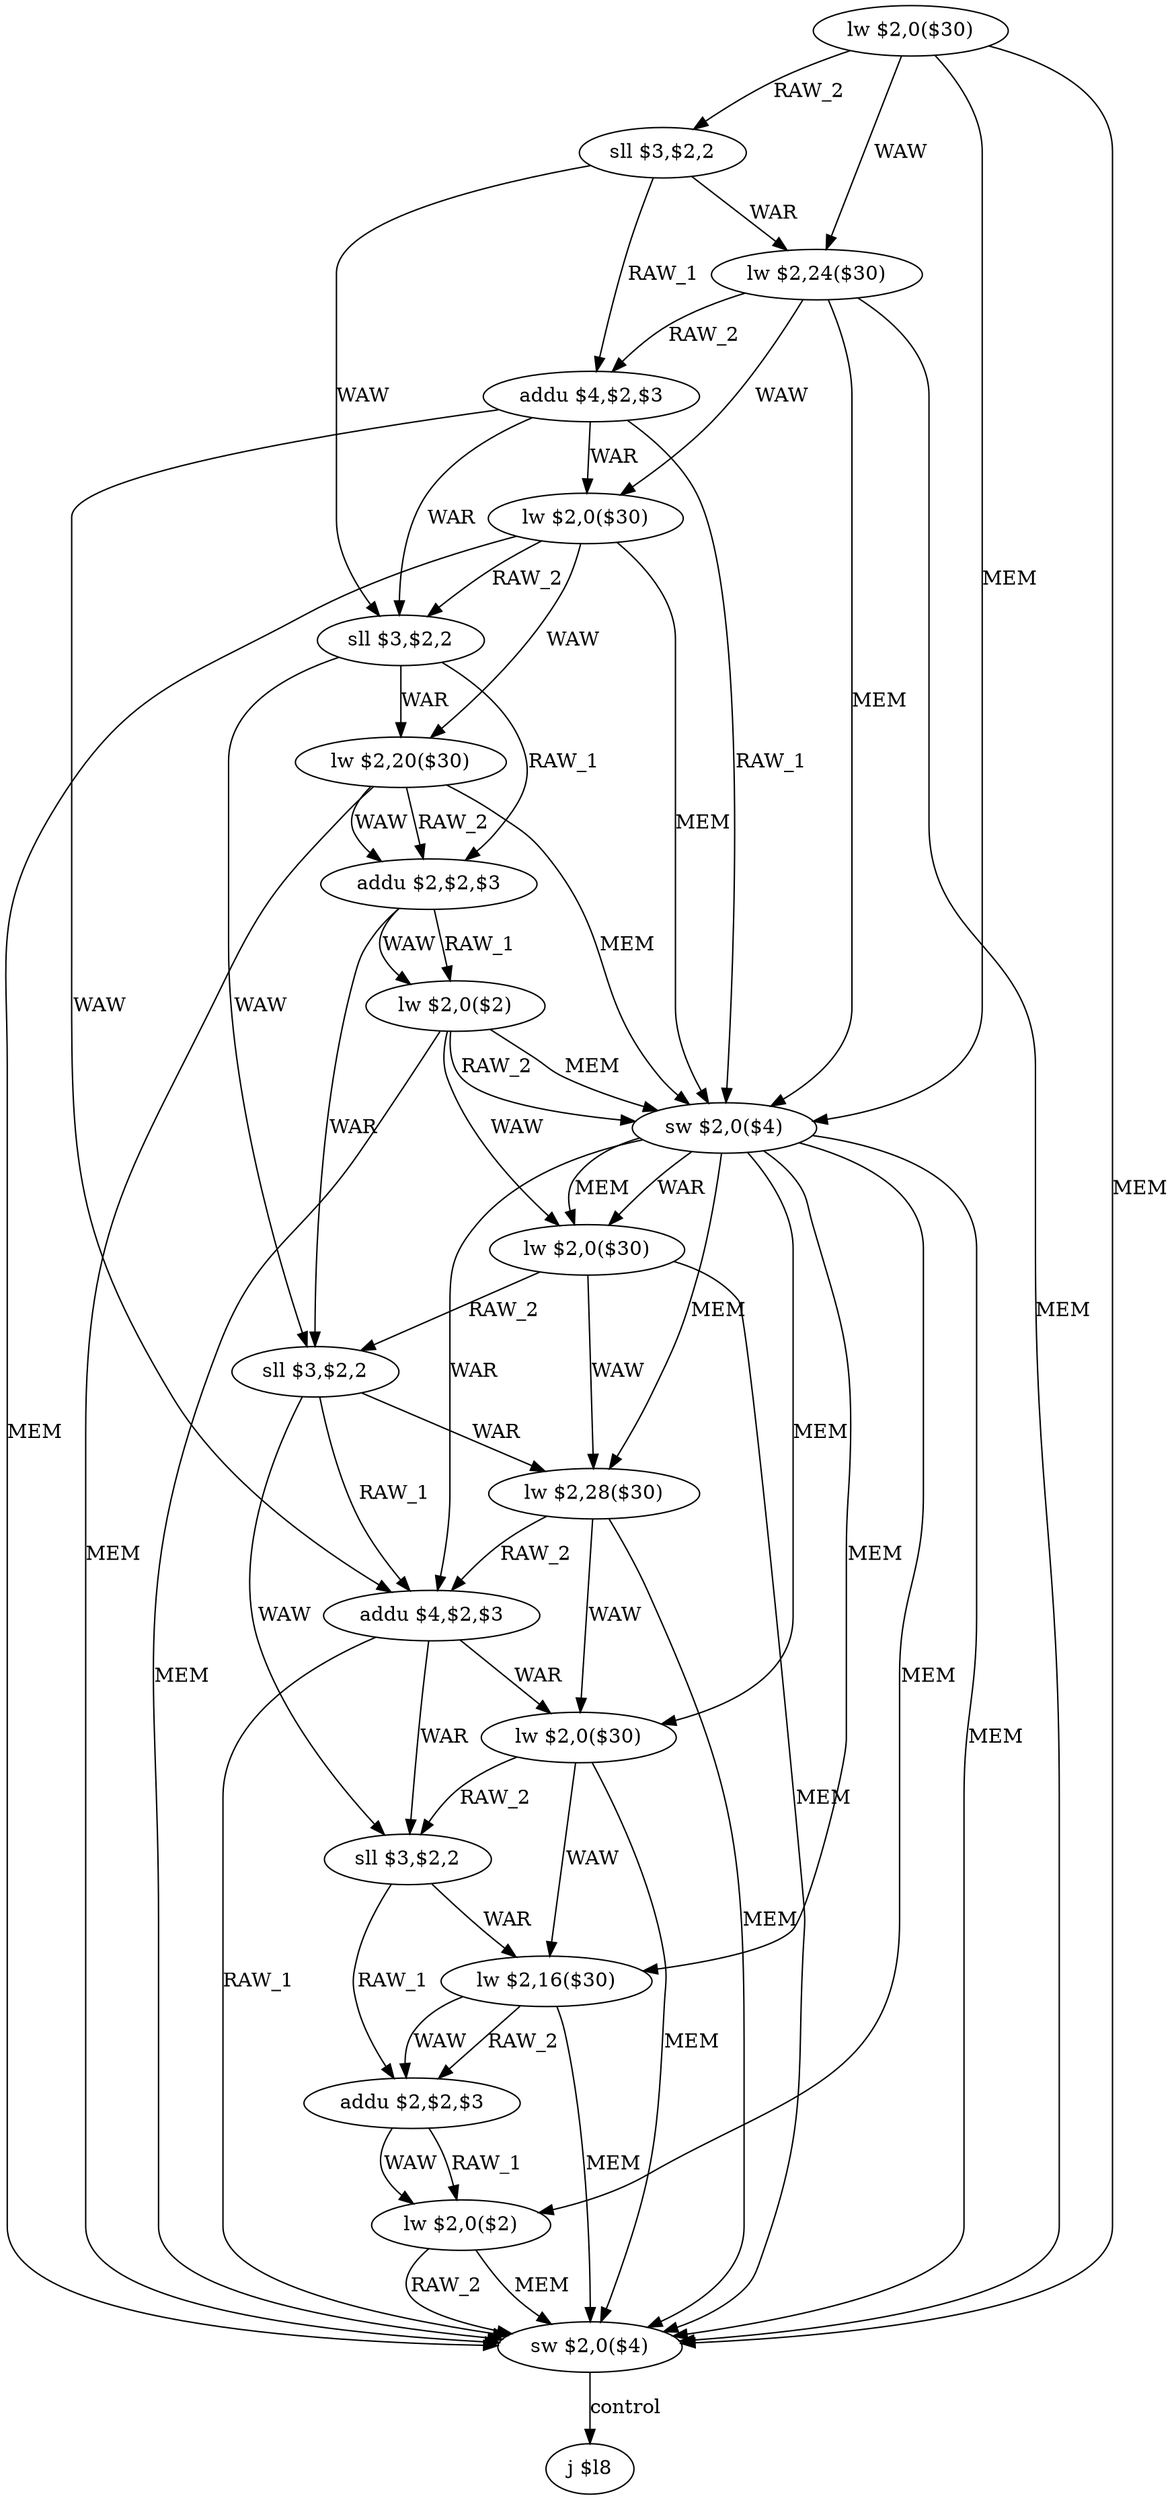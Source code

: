 digraph G1 {
node [shape = ellipse];
i0 [label = "lw $2,0($30)"] ;
i0 ->  i1 [label= "RAW_2"];
i0 ->  i2 [label= "WAW"];
i0 ->  i9 [label= "MEM"];
i0 ->  i19 [label= "MEM"];
i1 [label = "sll $3,$2,2"] ;
i1 ->  i2 [label= "WAR"];
i1 ->  i3 [label= "RAW_1"];
i1 ->  i5 [label= "WAW"];
i2 [label = "lw $2,24($30)"] ;
i2 ->  i3 [label= "RAW_2"];
i2 ->  i4 [label= "WAW"];
i2 ->  i9 [label= "MEM"];
i2 ->  i19 [label= "MEM"];
i3 [label = "addu $4,$2,$3"] ;
i3 ->  i4 [label= "WAR"];
i3 ->  i5 [label= "WAR"];
i3 ->  i9 [label= "RAW_1"];
i3 ->  i13 [label= "WAW"];
i4 [label = "lw $2,0($30)"] ;
i4 ->  i5 [label= "RAW_2"];
i4 ->  i6 [label= "WAW"];
i4 ->  i9 [label= "MEM"];
i4 ->  i19 [label= "MEM"];
i5 [label = "sll $3,$2,2"] ;
i5 ->  i6 [label= "WAR"];
i5 ->  i7 [label= "RAW_1"];
i5 ->  i11 [label= "WAW"];
i6 [label = "lw $2,20($30)"] ;
i6 ->  i7 [label= "RAW_2"];
i6 ->  i7 [label= "WAW"];
i6 ->  i9 [label= "MEM"];
i6 ->  i19 [label= "MEM"];
i7 [label = "addu $2,$2,$3"] ;
i7 ->  i8 [label= "RAW_1"];
i7 ->  i8 [label= "WAW"];
i7 ->  i11 [label= "WAR"];
i8 [label = "lw $2,0($2)"] ;
i8 ->  i9 [label= "RAW_2"];
i8 ->  i9 [label= "MEM"];
i8 ->  i10 [label= "WAW"];
i8 ->  i19 [label= "MEM"];
i9 [label = "sw $2,0($4)"] ;
i9 ->  i10 [label= "WAR"];
i9 ->  i10 [label= "MEM"];
i9 ->  i12 [label= "MEM"];
i9 ->  i13 [label= "WAR"];
i9 ->  i14 [label= "MEM"];
i9 ->  i16 [label= "MEM"];
i9 ->  i18 [label= "MEM"];
i9 ->  i19 [label= "MEM"];
i10 [label = "lw $2,0($30)"] ;
i10 ->  i11 [label= "RAW_2"];
i10 ->  i12 [label= "WAW"];
i10 ->  i19 [label= "MEM"];
i11 [label = "sll $3,$2,2"] ;
i11 ->  i12 [label= "WAR"];
i11 ->  i13 [label= "RAW_1"];
i11 ->  i15 [label= "WAW"];
i12 [label = "lw $2,28($30)"] ;
i12 ->  i13 [label= "RAW_2"];
i12 ->  i14 [label= "WAW"];
i12 ->  i19 [label= "MEM"];
i13 [label = "addu $4,$2,$3"] ;
i13 ->  i14 [label= "WAR"];
i13 ->  i15 [label= "WAR"];
i13 ->  i19 [label= "RAW_1"];
i14 [label = "lw $2,0($30)"] ;
i14 ->  i15 [label= "RAW_2"];
i14 ->  i16 [label= "WAW"];
i14 ->  i19 [label= "MEM"];
i15 [label = "sll $3,$2,2"] ;
i15 ->  i16 [label= "WAR"];
i15 ->  i17 [label= "RAW_1"];
i16 [label = "lw $2,16($30)"] ;
i16 ->  i17 [label= "RAW_2"];
i16 ->  i17 [label= "WAW"];
i16 ->  i19 [label= "MEM"];
i17 [label = "addu $2,$2,$3"] ;
i17 ->  i18 [label= "RAW_1"];
i17 ->  i18 [label= "WAW"];
i18 [label = "lw $2,0($2)"] ;
i18 ->  i19 [label= "RAW_2"];
i18 ->  i19 [label= "MEM"];
i19 [label = "sw $2,0($4)"] ;
i19 ->  i20 [label= "control"];
i20 [label = "j $l8"] ;
}
